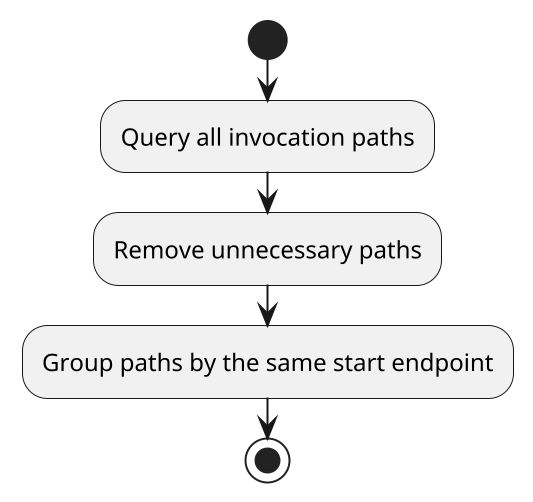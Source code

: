 @startuml
scale 2
start
:Query all invocation paths;
:Remove unnecessary paths;
:Group paths by the same start endpoint;
stop
@enduml
